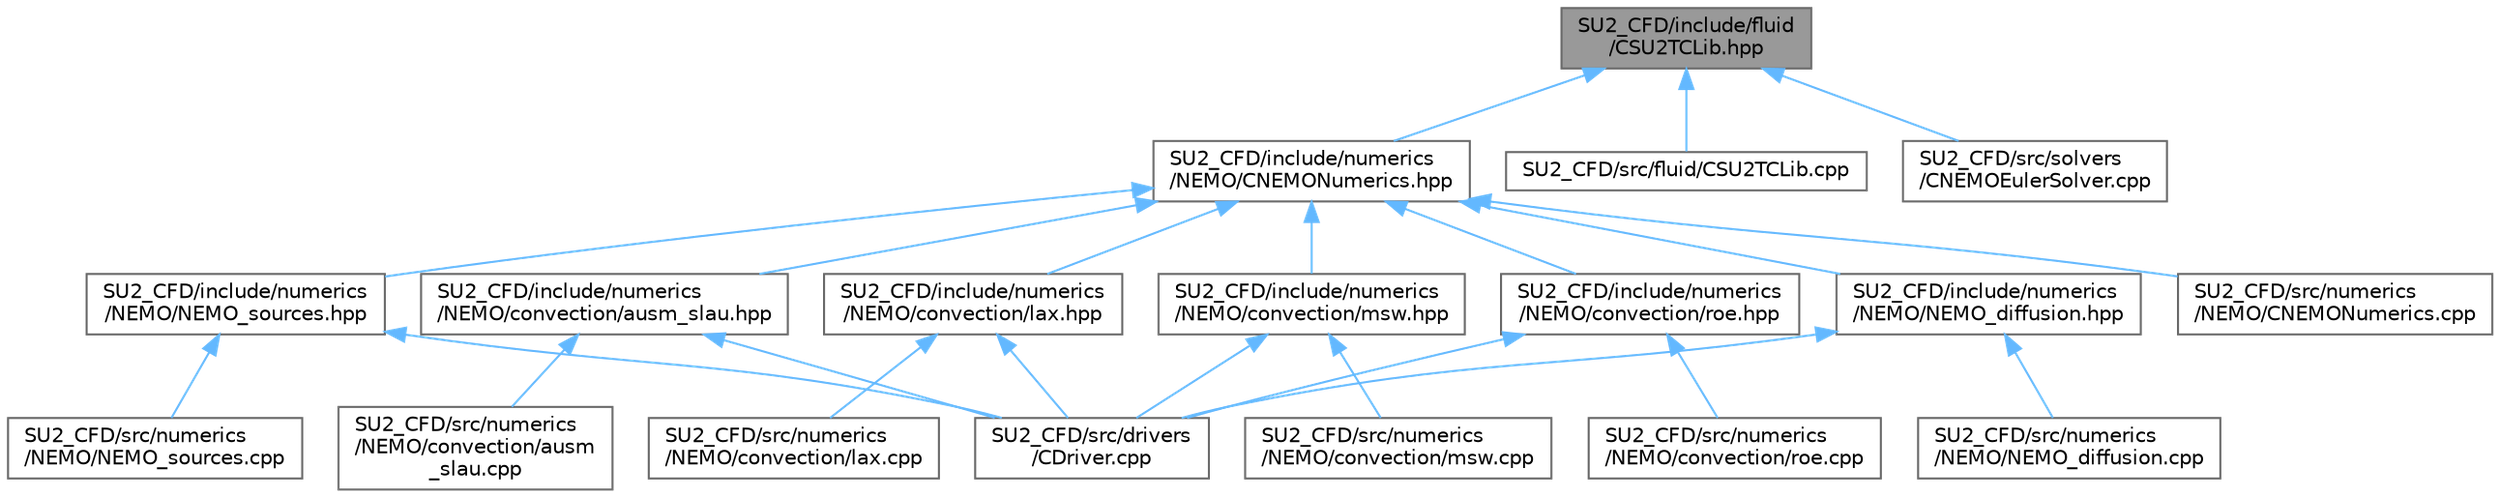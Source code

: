 digraph "SU2_CFD/include/fluid/CSU2TCLib.hpp"
{
 // LATEX_PDF_SIZE
  bgcolor="transparent";
  edge [fontname=Helvetica,fontsize=10,labelfontname=Helvetica,labelfontsize=10];
  node [fontname=Helvetica,fontsize=10,shape=box,height=0.2,width=0.4];
  Node1 [id="Node000001",label="SU2_CFD/include/fluid\l/CSU2TCLib.hpp",height=0.2,width=0.4,color="gray40", fillcolor="grey60", style="filled", fontcolor="black",tooltip="Defines the classes for different user defined ThermoChemistry libraries."];
  Node1 -> Node2 [id="edge1_Node000001_Node000002",dir="back",color="steelblue1",style="solid",tooltip=" "];
  Node2 [id="Node000002",label="SU2_CFD/include/numerics\l/NEMO/CNEMONumerics.hpp",height=0.2,width=0.4,color="grey40", fillcolor="white", style="filled",URL="$CNEMONumerics_8hpp.html",tooltip="Base class template NEMO numerics."];
  Node2 -> Node3 [id="edge2_Node000002_Node000003",dir="back",color="steelblue1",style="solid",tooltip=" "];
  Node3 [id="Node000003",label="SU2_CFD/include/numerics\l/NEMO/NEMO_diffusion.hpp",height=0.2,width=0.4,color="grey40", fillcolor="white", style="filled",URL="$NEMO__diffusion_8hpp.html",tooltip="Declarations of numerics classes for viscous flux computation."];
  Node3 -> Node4 [id="edge3_Node000003_Node000004",dir="back",color="steelblue1",style="solid",tooltip=" "];
  Node4 [id="Node000004",label="SU2_CFD/src/drivers\l/CDriver.cpp",height=0.2,width=0.4,color="grey40", fillcolor="white", style="filled",URL="$CDriver_8cpp.html",tooltip="The main subroutines for driving single or multi-zone problems."];
  Node3 -> Node5 [id="edge4_Node000003_Node000005",dir="back",color="steelblue1",style="solid",tooltip=" "];
  Node5 [id="Node000005",label="SU2_CFD/src/numerics\l/NEMO/NEMO_diffusion.cpp",height=0.2,width=0.4,color="grey40", fillcolor="white", style="filled",URL="$NEMO__diffusion_8cpp.html",tooltip="Implementation of numerics classes for discretization of viscous fluxes in fluid flow NEMO problems."];
  Node2 -> Node6 [id="edge5_Node000002_Node000006",dir="back",color="steelblue1",style="solid",tooltip=" "];
  Node6 [id="Node000006",label="SU2_CFD/include/numerics\l/NEMO/NEMO_sources.hpp",height=0.2,width=0.4,color="grey40", fillcolor="white", style="filled",URL="$NEMO__sources_8hpp.html",tooltip="Declarations of numerics classes for source-term integration."];
  Node6 -> Node4 [id="edge6_Node000006_Node000004",dir="back",color="steelblue1",style="solid",tooltip=" "];
  Node6 -> Node7 [id="edge7_Node000006_Node000007",dir="back",color="steelblue1",style="solid",tooltip=" "];
  Node7 [id="Node000007",label="SU2_CFD/src/numerics\l/NEMO/NEMO_sources.cpp",height=0.2,width=0.4,color="grey40", fillcolor="white", style="filled",URL="$NEMO__sources_8cpp.html",tooltip="Implementation of numerics classes for integration of source terms in fluid flow NEMO problems."];
  Node2 -> Node8 [id="edge8_Node000002_Node000008",dir="back",color="steelblue1",style="solid",tooltip=" "];
  Node8 [id="Node000008",label="SU2_CFD/include/numerics\l/NEMO/convection/ausm_slau.hpp",height=0.2,width=0.4,color="grey40", fillcolor="white", style="filled",URL="$NEMO_2convection_2ausm__slau_8hpp.html",tooltip="Declaration of numerics classes for the AUSM and SLAU family of schemes in NEMO."];
  Node8 -> Node4 [id="edge9_Node000008_Node000004",dir="back",color="steelblue1",style="solid",tooltip=" "];
  Node8 -> Node9 [id="edge10_Node000008_Node000009",dir="back",color="steelblue1",style="solid",tooltip=" "];
  Node9 [id="Node000009",label="SU2_CFD/src/numerics\l/NEMO/convection/ausm\l_slau.cpp",height=0.2,width=0.4,color="grey40", fillcolor="white", style="filled",URL="$NEMO_2convection_2ausm__slau_8cpp.html",tooltip="Implementations of the AUSM-family of schemes in NEMO."];
  Node2 -> Node10 [id="edge11_Node000002_Node000010",dir="back",color="steelblue1",style="solid",tooltip=" "];
  Node10 [id="Node000010",label="SU2_CFD/include/numerics\l/NEMO/convection/lax.hpp",height=0.2,width=0.4,color="grey40", fillcolor="white", style="filled",URL="$lax_8hpp.html",tooltip="Declaration of numerics classes for Lax centered scheme."];
  Node10 -> Node4 [id="edge12_Node000010_Node000004",dir="back",color="steelblue1",style="solid",tooltip=" "];
  Node10 -> Node11 [id="edge13_Node000010_Node000011",dir="back",color="steelblue1",style="solid",tooltip=" "];
  Node11 [id="Node000011",label="SU2_CFD/src/numerics\l/NEMO/convection/lax.cpp",height=0.2,width=0.4,color="grey40", fillcolor="white", style="filled",URL="$lax_8cpp.html",tooltip="Implementations of Lax centered scheme."];
  Node2 -> Node12 [id="edge14_Node000002_Node000012",dir="back",color="steelblue1",style="solid",tooltip=" "];
  Node12 [id="Node000012",label="SU2_CFD/include/numerics\l/NEMO/convection/msw.hpp",height=0.2,width=0.4,color="grey40", fillcolor="white", style="filled",URL="$msw_8hpp.html",tooltip="Declaration of numerics classes for modified Steger-Warming scheme."];
  Node12 -> Node4 [id="edge15_Node000012_Node000004",dir="back",color="steelblue1",style="solid",tooltip=" "];
  Node12 -> Node13 [id="edge16_Node000012_Node000013",dir="back",color="steelblue1",style="solid",tooltip=" "];
  Node13 [id="Node000013",label="SU2_CFD/src/numerics\l/NEMO/convection/msw.cpp",height=0.2,width=0.4,color="grey40", fillcolor="white", style="filled",URL="$msw_8cpp.html",tooltip="Implementations of the modified Steger-Warming scheme."];
  Node2 -> Node14 [id="edge17_Node000002_Node000014",dir="back",color="steelblue1",style="solid",tooltip=" "];
  Node14 [id="Node000014",label="SU2_CFD/include/numerics\l/NEMO/convection/roe.hpp",height=0.2,width=0.4,color="grey40", fillcolor="white", style="filled",URL="$NEMO_2convection_2roe_8hpp.html",tooltip="Declarations of numerics classes for Roe-type schemes in NEMO."];
  Node14 -> Node4 [id="edge18_Node000014_Node000004",dir="back",color="steelblue1",style="solid",tooltip=" "];
  Node14 -> Node15 [id="edge19_Node000014_Node000015",dir="back",color="steelblue1",style="solid",tooltip=" "];
  Node15 [id="Node000015",label="SU2_CFD/src/numerics\l/NEMO/convection/roe.cpp",height=0.2,width=0.4,color="grey40", fillcolor="white", style="filled",URL="$NEMO_2convection_2roe_8cpp.html",tooltip="Implementations of Roe-type schemes in NEMO."];
  Node2 -> Node16 [id="edge20_Node000002_Node000016",dir="back",color="steelblue1",style="solid",tooltip=" "];
  Node16 [id="Node000016",label="SU2_CFD/src/numerics\l/NEMO/CNEMONumerics.cpp",height=0.2,width=0.4,color="grey40", fillcolor="white", style="filled",URL="$CNEMONumerics_8cpp.html",tooltip="Implementation of the base for NEMO numerics classes. Contains methods for common tasks,..."];
  Node1 -> Node17 [id="edge21_Node000001_Node000017",dir="back",color="steelblue1",style="solid",tooltip=" "];
  Node17 [id="Node000017",label="SU2_CFD/src/fluid/CSU2TCLib.cpp",height=0.2,width=0.4,color="grey40", fillcolor="white", style="filled",URL="$CSU2TCLib_8cpp.html",tooltip="Source of user defined 2T nonequilibrium gas model."];
  Node1 -> Node18 [id="edge22_Node000001_Node000018",dir="back",color="steelblue1",style="solid",tooltip=" "];
  Node18 [id="Node000018",label="SU2_CFD/src/solvers\l/CNEMOEulerSolver.cpp",height=0.2,width=0.4,color="grey40", fillcolor="white", style="filled",URL="$CNEMOEulerSolver_8cpp.html",tooltip="Headers of the CNEMOEulerSolver class."];
}
